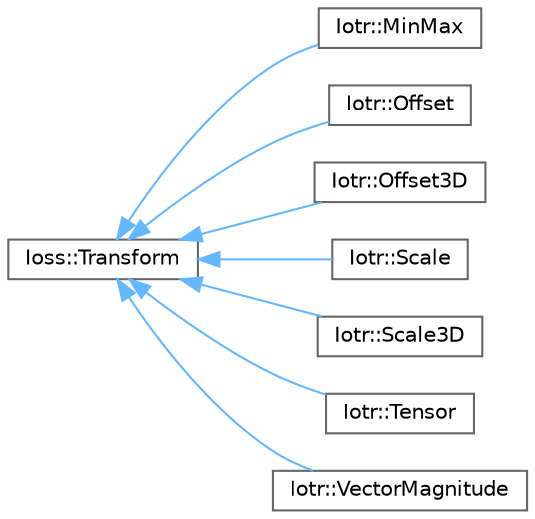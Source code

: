 digraph "Graphical Class Hierarchy"
{
 // INTERACTIVE_SVG=YES
 // LATEX_PDF_SIZE
  bgcolor="transparent";
  edge [fontname=Helvetica,fontsize=10,labelfontname=Helvetica,labelfontsize=10];
  node [fontname=Helvetica,fontsize=10,shape=box,height=0.2,width=0.4];
  rankdir="LR";
  Node0 [id="Node000000",label="Ioss::Transform",height=0.2,width=0.4,color="grey40", fillcolor="white", style="filled",URL="$classIoss_1_1Transform.html",tooltip=" "];
  Node0 -> Node1 [id="edge183_Node000000_Node000001",dir="back",color="steelblue1",style="solid",tooltip=" "];
  Node1 [id="Node000001",label="Iotr::MinMax",height=0.2,width=0.4,color="grey40", fillcolor="white", style="filled",URL="$classIotr_1_1MinMax.html",tooltip=" "];
  Node0 -> Node2 [id="edge184_Node000000_Node000002",dir="back",color="steelblue1",style="solid",tooltip=" "];
  Node2 [id="Node000002",label="Iotr::Offset",height=0.2,width=0.4,color="grey40", fillcolor="white", style="filled",URL="$classIotr_1_1Offset.html",tooltip=" "];
  Node0 -> Node3 [id="edge185_Node000000_Node000003",dir="back",color="steelblue1",style="solid",tooltip=" "];
  Node3 [id="Node000003",label="Iotr::Offset3D",height=0.2,width=0.4,color="grey40", fillcolor="white", style="filled",URL="$classIotr_1_1Offset3D.html",tooltip=" "];
  Node0 -> Node4 [id="edge186_Node000000_Node000004",dir="back",color="steelblue1",style="solid",tooltip=" "];
  Node4 [id="Node000004",label="Iotr::Scale",height=0.2,width=0.4,color="grey40", fillcolor="white", style="filled",URL="$classIotr_1_1Scale.html",tooltip=" "];
  Node0 -> Node5 [id="edge187_Node000000_Node000005",dir="back",color="steelblue1",style="solid",tooltip=" "];
  Node5 [id="Node000005",label="Iotr::Scale3D",height=0.2,width=0.4,color="grey40", fillcolor="white", style="filled",URL="$classIotr_1_1Scale3D.html",tooltip=" "];
  Node0 -> Node6 [id="edge188_Node000000_Node000006",dir="back",color="steelblue1",style="solid",tooltip=" "];
  Node6 [id="Node000006",label="Iotr::Tensor",height=0.2,width=0.4,color="grey40", fillcolor="white", style="filled",URL="$classIotr_1_1Tensor.html",tooltip=" "];
  Node0 -> Node7 [id="edge189_Node000000_Node000007",dir="back",color="steelblue1",style="solid",tooltip=" "];
  Node7 [id="Node000007",label="Iotr::VectorMagnitude",height=0.2,width=0.4,color="grey40", fillcolor="white", style="filled",URL="$classIotr_1_1VectorMagnitude.html",tooltip=" "];
}
